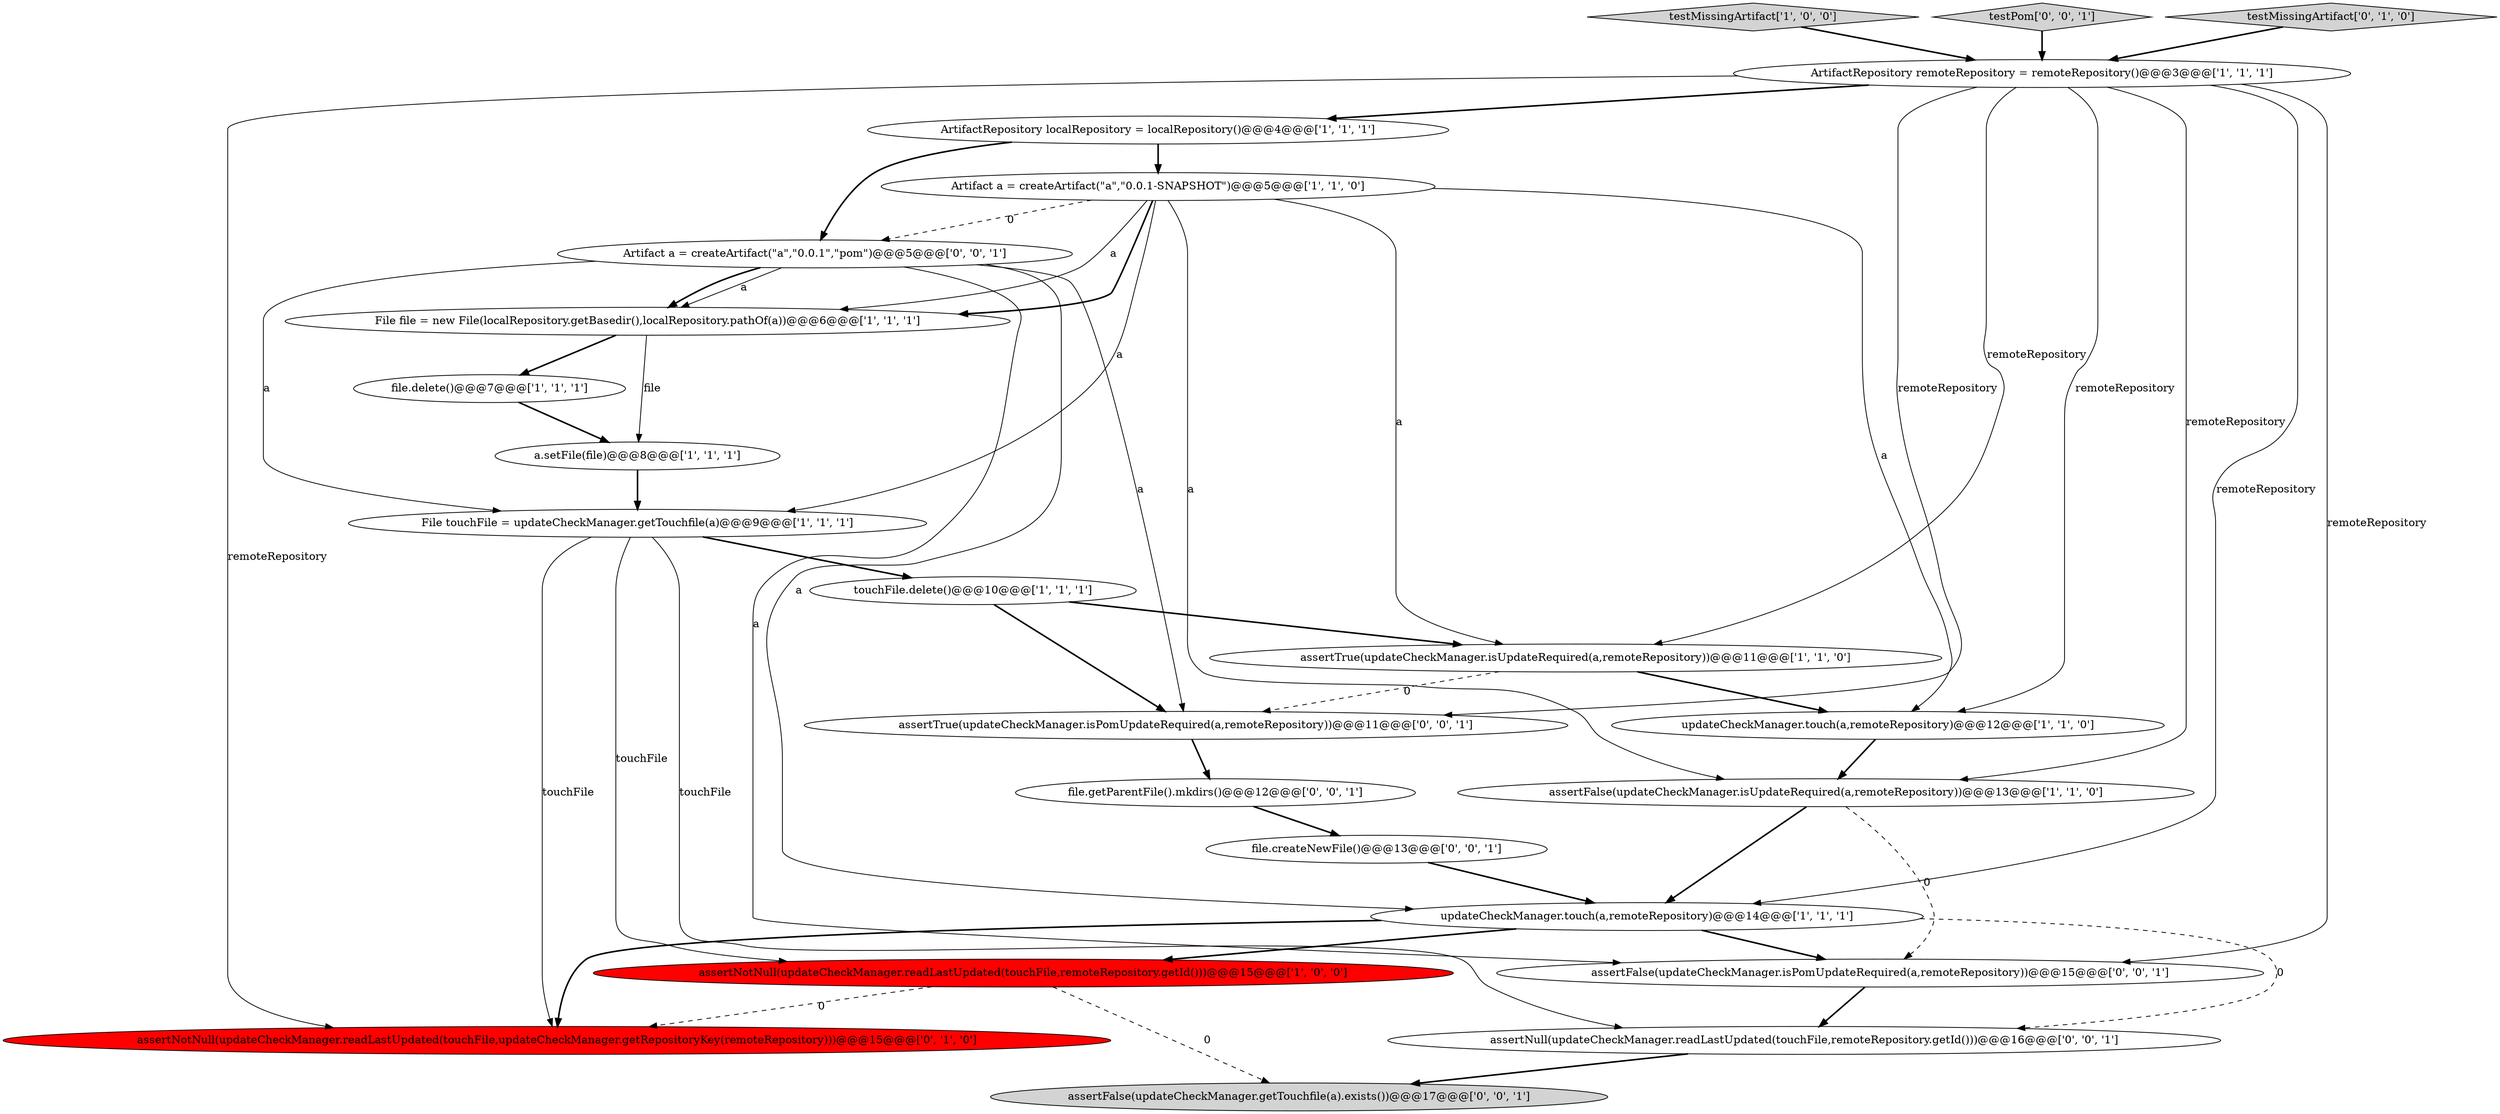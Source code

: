 digraph {
5 [style = filled, label = "File file = new File(localRepository.getBasedir(),localRepository.pathOf(a))@@@6@@@['1', '1', '1']", fillcolor = white, shape = ellipse image = "AAA0AAABBB1BBB"];
21 [style = filled, label = "Artifact a = createArtifact(\"a\",\"0.0.1\",\"pom\")@@@5@@@['0', '0', '1']", fillcolor = white, shape = ellipse image = "AAA0AAABBB3BBB"];
4 [style = filled, label = "file.delete()@@@7@@@['1', '1', '1']", fillcolor = white, shape = ellipse image = "AAA0AAABBB1BBB"];
12 [style = filled, label = "testMissingArtifact['1', '0', '0']", fillcolor = lightgray, shape = diamond image = "AAA0AAABBB1BBB"];
2 [style = filled, label = "assertTrue(updateCheckManager.isUpdateRequired(a,remoteRepository))@@@11@@@['1', '1', '0']", fillcolor = white, shape = ellipse image = "AAA0AAABBB1BBB"];
0 [style = filled, label = "File touchFile = updateCheckManager.getTouchfile(a)@@@9@@@['1', '1', '1']", fillcolor = white, shape = ellipse image = "AAA0AAABBB1BBB"];
10 [style = filled, label = "updateCheckManager.touch(a,remoteRepository)@@@12@@@['1', '1', '0']", fillcolor = white, shape = ellipse image = "AAA0AAABBB1BBB"];
15 [style = filled, label = "assertNotNull(updateCheckManager.readLastUpdated(touchFile,updateCheckManager.getRepositoryKey(remoteRepository)))@@@15@@@['0', '1', '0']", fillcolor = red, shape = ellipse image = "AAA1AAABBB2BBB"];
16 [style = filled, label = "assertTrue(updateCheckManager.isPomUpdateRequired(a,remoteRepository))@@@11@@@['0', '0', '1']", fillcolor = white, shape = ellipse image = "AAA0AAABBB3BBB"];
19 [style = filled, label = "file.createNewFile()@@@13@@@['0', '0', '1']", fillcolor = white, shape = ellipse image = "AAA0AAABBB3BBB"];
13 [style = filled, label = "ArtifactRepository remoteRepository = remoteRepository()@@@3@@@['1', '1', '1']", fillcolor = white, shape = ellipse image = "AAA0AAABBB1BBB"];
3 [style = filled, label = "updateCheckManager.touch(a,remoteRepository)@@@14@@@['1', '1', '1']", fillcolor = white, shape = ellipse image = "AAA0AAABBB1BBB"];
6 [style = filled, label = "ArtifactRepository localRepository = localRepository()@@@4@@@['1', '1', '1']", fillcolor = white, shape = ellipse image = "AAA0AAABBB1BBB"];
23 [style = filled, label = "assertNull(updateCheckManager.readLastUpdated(touchFile,remoteRepository.getId()))@@@16@@@['0', '0', '1']", fillcolor = white, shape = ellipse image = "AAA0AAABBB3BBB"];
11 [style = filled, label = "touchFile.delete()@@@10@@@['1', '1', '1']", fillcolor = white, shape = ellipse image = "AAA0AAABBB1BBB"];
17 [style = filled, label = "file.getParentFile().mkdirs()@@@12@@@['0', '0', '1']", fillcolor = white, shape = ellipse image = "AAA0AAABBB3BBB"];
20 [style = filled, label = "assertFalse(updateCheckManager.isPomUpdateRequired(a,remoteRepository))@@@15@@@['0', '0', '1']", fillcolor = white, shape = ellipse image = "AAA0AAABBB3BBB"];
7 [style = filled, label = "Artifact a = createArtifact(\"a\",\"0.0.1-SNAPSHOT\")@@@5@@@['1', '1', '0']", fillcolor = white, shape = ellipse image = "AAA0AAABBB1BBB"];
18 [style = filled, label = "assertFalse(updateCheckManager.getTouchfile(a).exists())@@@17@@@['0', '0', '1']", fillcolor = lightgray, shape = ellipse image = "AAA0AAABBB3BBB"];
9 [style = filled, label = "assertFalse(updateCheckManager.isUpdateRequired(a,remoteRepository))@@@13@@@['1', '1', '0']", fillcolor = white, shape = ellipse image = "AAA0AAABBB1BBB"];
22 [style = filled, label = "testPom['0', '0', '1']", fillcolor = lightgray, shape = diamond image = "AAA0AAABBB3BBB"];
8 [style = filled, label = "a.setFile(file)@@@8@@@['1', '1', '1']", fillcolor = white, shape = ellipse image = "AAA0AAABBB1BBB"];
1 [style = filled, label = "assertNotNull(updateCheckManager.readLastUpdated(touchFile,remoteRepository.getId()))@@@15@@@['1', '0', '0']", fillcolor = red, shape = ellipse image = "AAA1AAABBB1BBB"];
14 [style = filled, label = "testMissingArtifact['0', '1', '0']", fillcolor = lightgray, shape = diamond image = "AAA0AAABBB2BBB"];
9->20 [style = dashed, label="0"];
11->16 [style = bold, label=""];
0->1 [style = solid, label="touchFile"];
7->21 [style = dashed, label="0"];
3->1 [style = bold, label=""];
21->0 [style = solid, label="a"];
6->21 [style = bold, label=""];
1->15 [style = dashed, label="0"];
21->5 [style = solid, label="a"];
0->11 [style = bold, label=""];
13->3 [style = solid, label="remoteRepository"];
5->8 [style = solid, label="file"];
7->0 [style = solid, label="a"];
3->15 [style = bold, label=""];
1->18 [style = dashed, label="0"];
16->17 [style = bold, label=""];
13->10 [style = solid, label="remoteRepository"];
21->16 [style = solid, label="a"];
2->10 [style = bold, label=""];
17->19 [style = bold, label=""];
11->2 [style = bold, label=""];
7->9 [style = solid, label="a"];
21->3 [style = solid, label="a"];
0->15 [style = solid, label="touchFile"];
8->0 [style = bold, label=""];
7->2 [style = solid, label="a"];
13->16 [style = solid, label="remoteRepository"];
12->13 [style = bold, label=""];
21->5 [style = bold, label=""];
3->23 [style = dashed, label="0"];
7->5 [style = bold, label=""];
3->20 [style = bold, label=""];
0->23 [style = solid, label="touchFile"];
20->23 [style = bold, label=""];
13->9 [style = solid, label="remoteRepository"];
2->16 [style = dashed, label="0"];
5->4 [style = bold, label=""];
21->20 [style = solid, label="a"];
7->5 [style = solid, label="a"];
13->20 [style = solid, label="remoteRepository"];
9->3 [style = bold, label=""];
4->8 [style = bold, label=""];
10->9 [style = bold, label=""];
7->10 [style = solid, label="a"];
14->13 [style = bold, label=""];
13->6 [style = bold, label=""];
6->7 [style = bold, label=""];
19->3 [style = bold, label=""];
23->18 [style = bold, label=""];
22->13 [style = bold, label=""];
13->2 [style = solid, label="remoteRepository"];
13->15 [style = solid, label="remoteRepository"];
}

